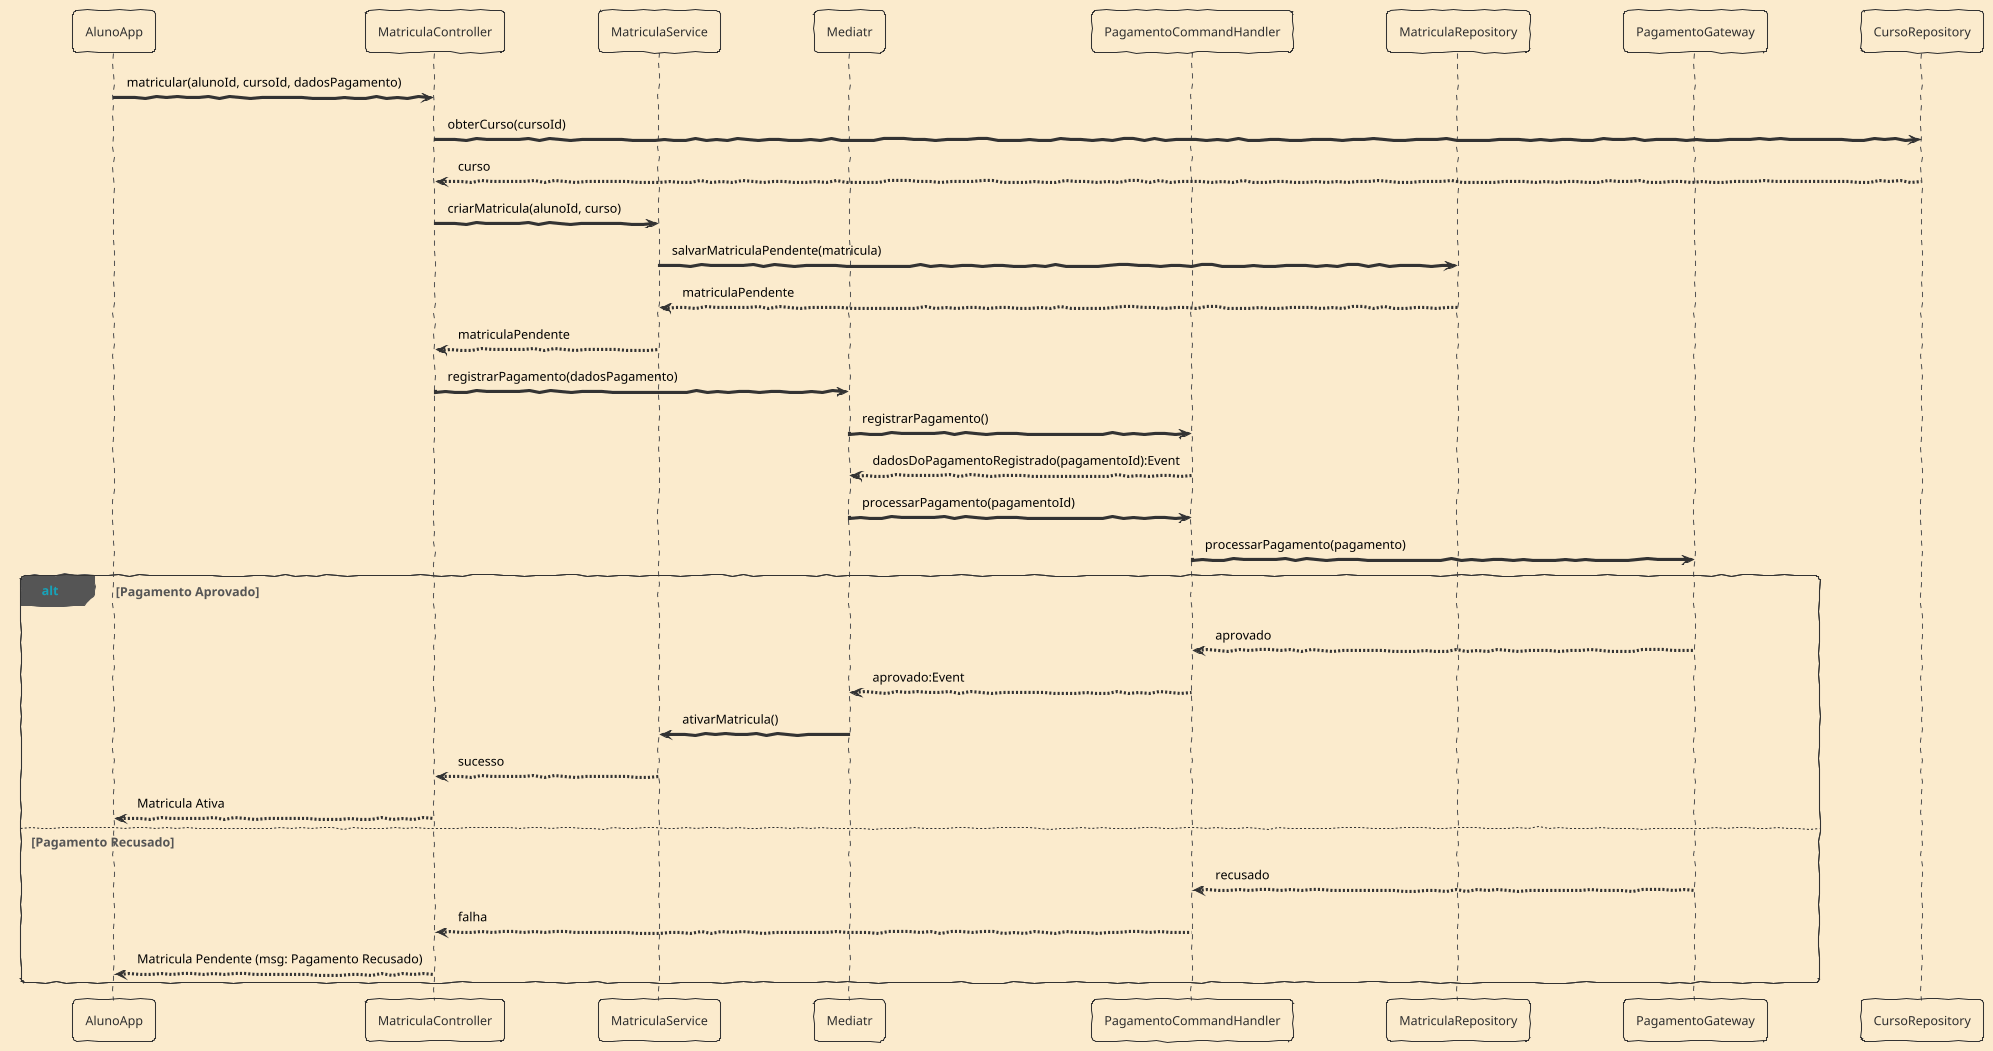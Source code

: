 @startuml Sequencia Matricular

!theme sketchy-outline
skinparam BackgroundColor #FBEBCD
skinparam StateFontColor black
skinparam ArrowFontColor black

participant "AlunoApp" as AlunoApp
participant "MatriculaController" as MatriculaCtrl
participant "MatriculaService" as MatriculaSvc
participant "Mediatr" as Handler
participant "PagamentoCommandHandler" as PagamentoSvc
participant "MatriculaRepository" as MatriculaRepo
participant "PagamentoGateway" as PagamentoGw
participant "CursoRepository" as CursoRepo

AlunoApp -> MatriculaCtrl : matricular(alunoId, cursoId, dadosPagamento)
MatriculaCtrl -> CursoRepo : obterCurso(cursoId)
CursoRepo --> MatriculaCtrl : curso
MatriculaCtrl -> MatriculaSvc : criarMatricula(alunoId, curso)
MatriculaSvc -> MatriculaRepo : salvarMatriculaPendente(matricula)
MatriculaRepo --> MatriculaSvc : matriculaPendente
MatriculaSvc --> MatriculaCtrl : matriculaPendente
MatriculaCtrl -> Handler: registrarPagamento(dadosPagamento)
Handler -> PagamentoSvc: registrarPagamento()
PagamentoSvc --> Handler: dadosDoPagamentoRegistrado(pagamentoId):Event
Handler -> PagamentoSvc: processarPagamento(pagamentoId)
PagamentoSvc -> PagamentoGw: processarPagamento(pagamento)


alt Pagamento Aprovado
    PagamentoGw --> PagamentoSvc: aprovado
    PagamentoSvc --> Handler: aprovado:Event
    Handler -> MatriculaSvc: ativarMatricula()
    MatriculaSvc --> MatriculaCtrl: sucesso
    MatriculaCtrl --> AlunoApp: Matricula Ativa
else Pagamento Recusado
    PagamentoGw --> PagamentoSvc: recusado
    PagamentoSvc --> MatriculaCtrl: falha
    MatriculaCtrl --> AlunoApp: Matricula Pendente (msg: Pagamento Recusado)
end
@enduml